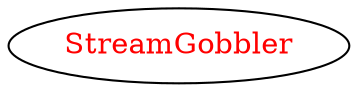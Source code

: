 digraph dependencyGraph {
 concentrate=true;
 ranksep="2.0";
 rankdir="LR"; 
 splines="ortho";
"StreamGobbler" [fontcolor="red"];
}